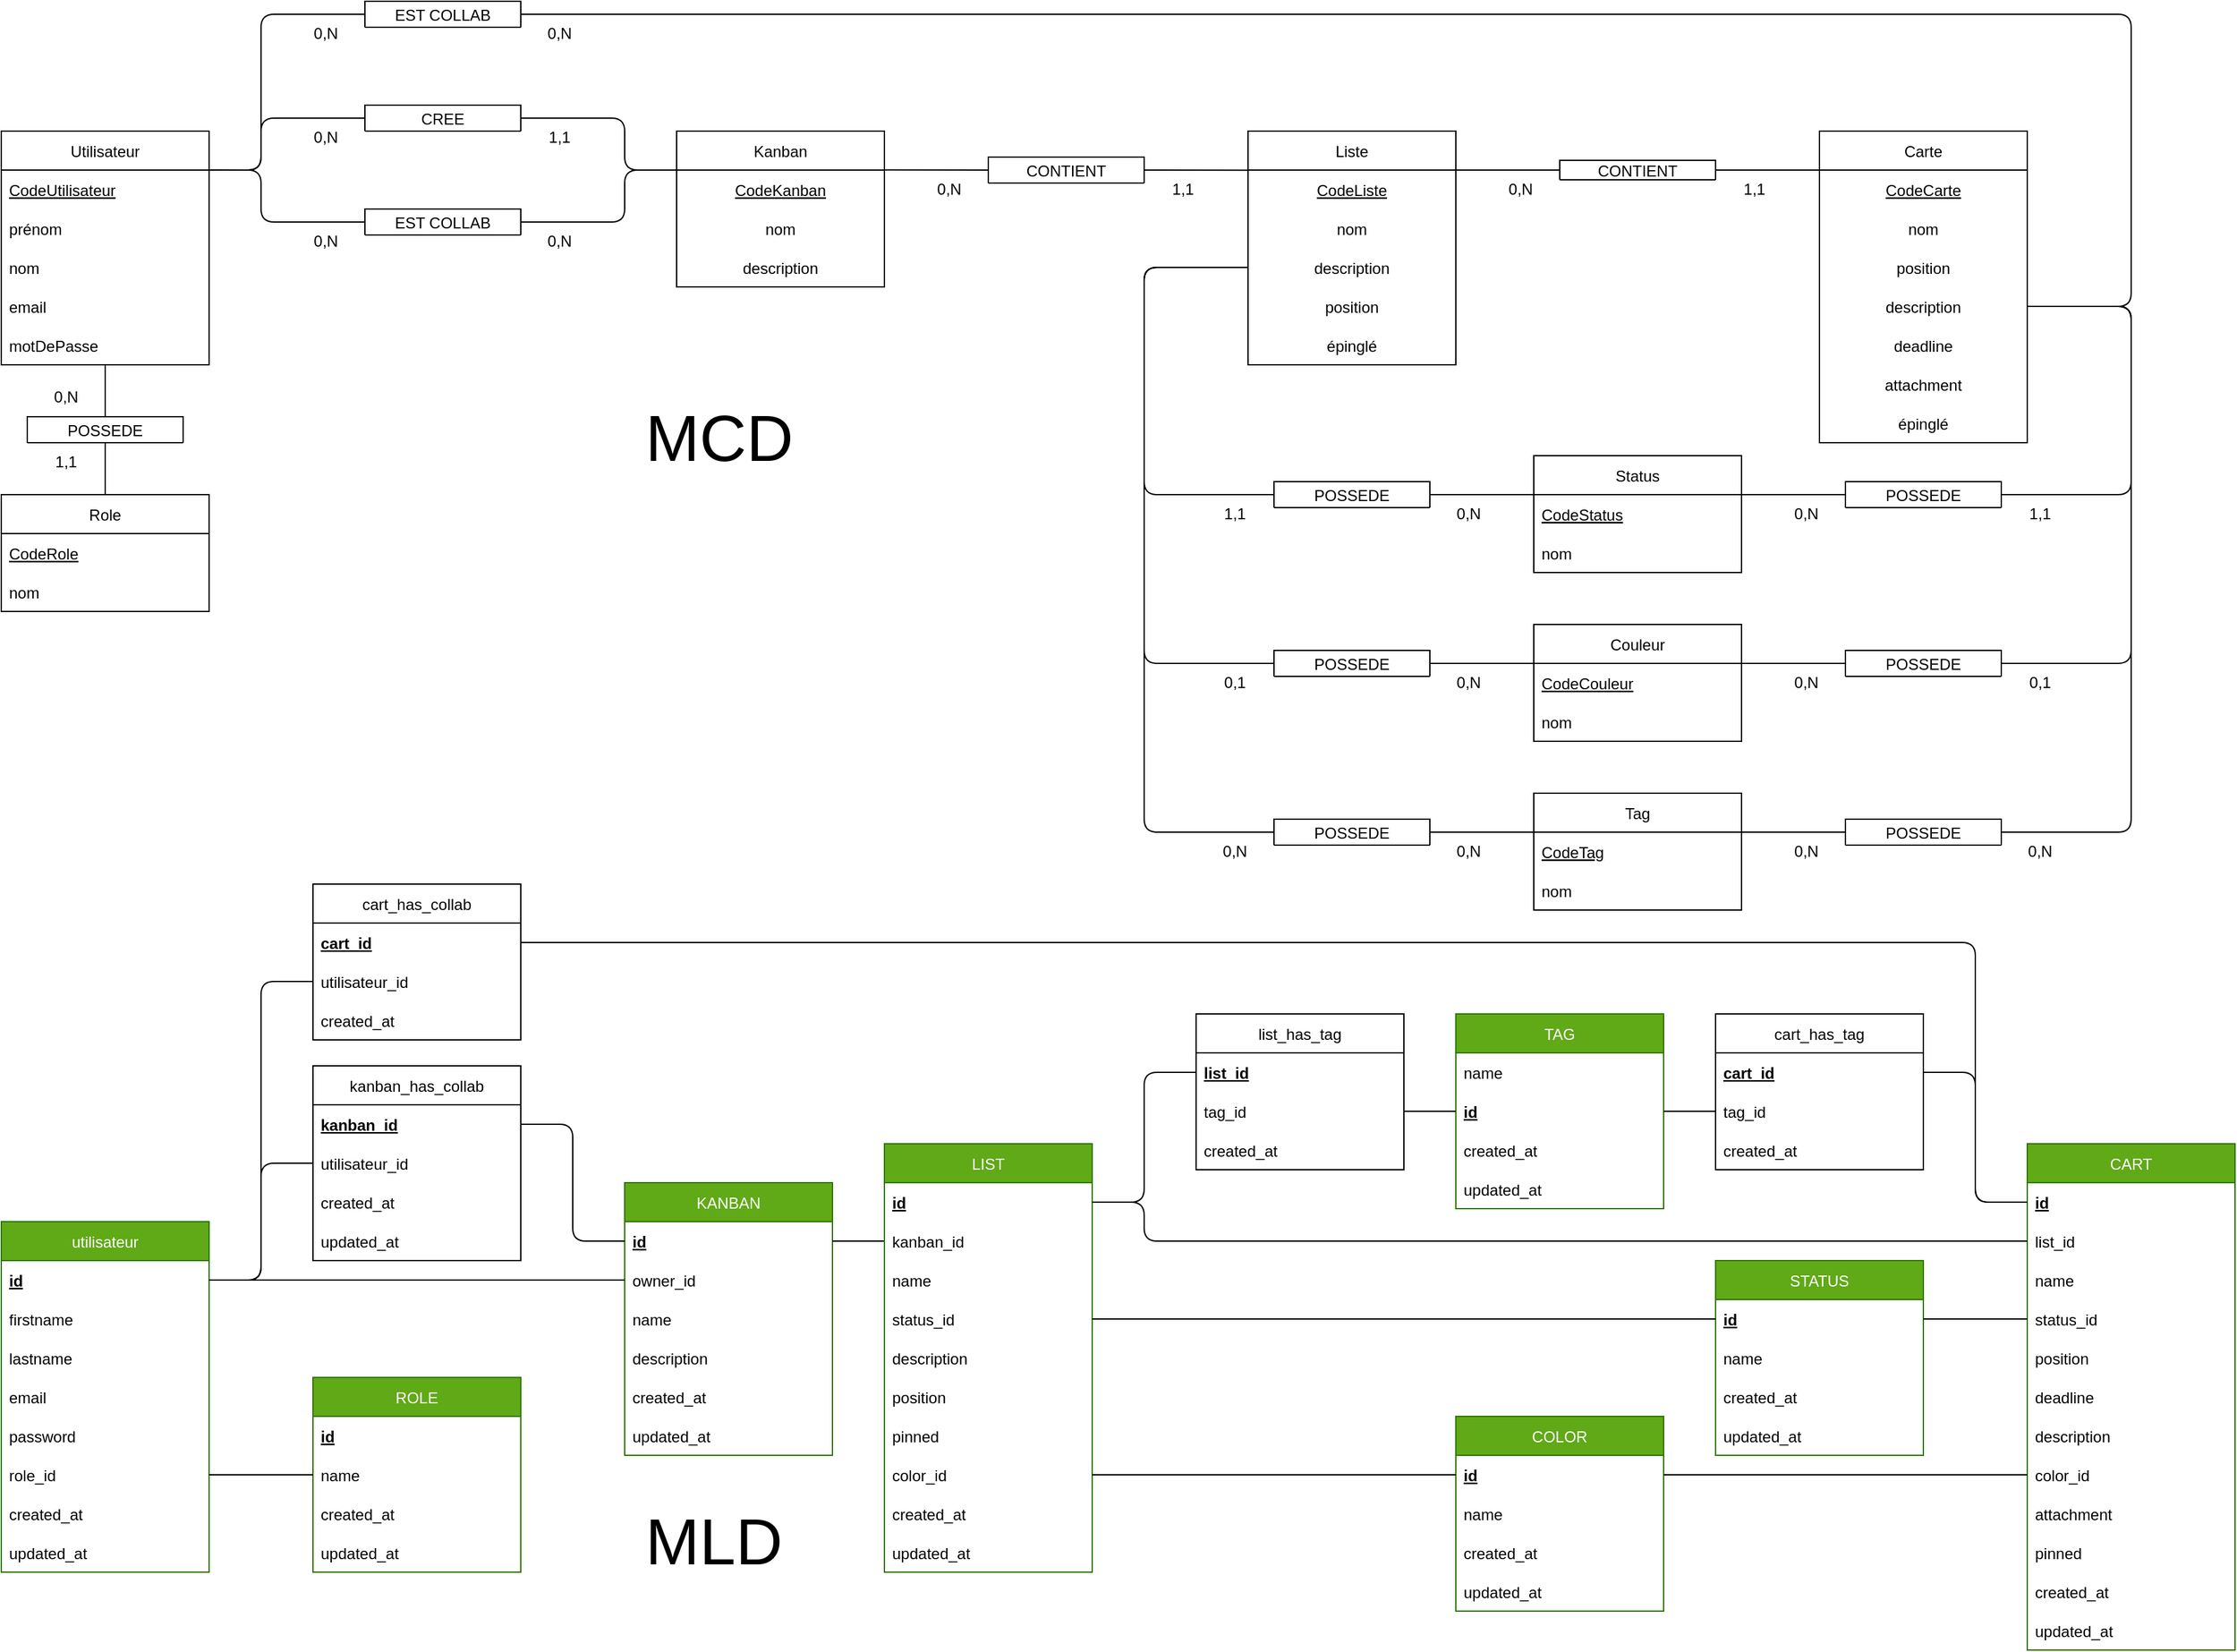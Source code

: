 <mxfile>
    <diagram id="Cw5iGUjNgf8QnOH01EfG" name="Page-1">
        <mxGraphModel dx="2283" dy="155" grid="1" gridSize="10" guides="1" tooltips="1" connect="1" arrows="1" fold="1" page="0" pageScale="1" pageWidth="1169" pageHeight="827" math="0" shadow="0">
            <root>
                <mxCell id="0"/>
                <mxCell id="1" parent="0"/>
                <mxCell id="72" value="CREE" style="swimlane;fontStyle=0;childLayout=stackLayout;horizontal=1;startSize=30;horizontalStack=0;resizeParent=1;resizeParentMax=0;resizeLast=0;collapsible=1;marginBottom=0;rounded=1;" parent="1" vertex="1">
                    <mxGeometry x="-720" y="990" width="120" height="20" as="geometry"/>
                </mxCell>
                <mxCell id="73" value="Utilisateur" style="swimlane;fontStyle=0;childLayout=stackLayout;horizontal=1;startSize=30;horizontalStack=0;resizeParent=1;resizeParentMax=0;resizeLast=0;collapsible=1;marginBottom=0;" parent="1" vertex="1">
                    <mxGeometry x="-1000" y="1010" width="160" height="180" as="geometry"/>
                </mxCell>
                <mxCell id="74" value="CodeUtilisateur" style="text;strokeColor=none;fillColor=none;align=left;verticalAlign=middle;spacingLeft=4;spacingRight=4;overflow=hidden;points=[[0,0.5],[1,0.5]];portConstraint=eastwest;rotatable=0;fontStyle=4" parent="73" vertex="1">
                    <mxGeometry y="30" width="160" height="30" as="geometry"/>
                </mxCell>
                <mxCell id="75" value="prénom" style="text;strokeColor=none;fillColor=none;align=left;verticalAlign=middle;spacingLeft=4;spacingRight=4;overflow=hidden;points=[[0,0.5],[1,0.5]];portConstraint=eastwest;rotatable=0;" parent="73" vertex="1">
                    <mxGeometry y="60" width="160" height="30" as="geometry"/>
                </mxCell>
                <mxCell id="76" value="nom" style="text;strokeColor=none;fillColor=none;align=left;verticalAlign=middle;spacingLeft=4;spacingRight=4;overflow=hidden;points=[[0,0.5],[1,0.5]];portConstraint=eastwest;rotatable=0;" parent="73" vertex="1">
                    <mxGeometry y="90" width="160" height="30" as="geometry"/>
                </mxCell>
                <mxCell id="77" value="email" style="text;strokeColor=none;fillColor=none;align=left;verticalAlign=middle;spacingLeft=4;spacingRight=4;overflow=hidden;points=[[0,0.5],[1,0.5]];portConstraint=eastwest;rotatable=0;" parent="73" vertex="1">
                    <mxGeometry y="120" width="160" height="30" as="geometry"/>
                </mxCell>
                <mxCell id="78" value="motDePasse" style="text;strokeColor=none;fillColor=none;align=left;verticalAlign=middle;spacingLeft=4;spacingRight=4;overflow=hidden;points=[[0,0.5],[1,0.5]];portConstraint=eastwest;rotatable=0;" parent="73" vertex="1">
                    <mxGeometry y="150" width="160" height="30" as="geometry"/>
                </mxCell>
                <mxCell id="80" value="Kanban" style="swimlane;fontStyle=0;childLayout=stackLayout;horizontal=1;startSize=30;horizontalStack=0;resizeParent=1;resizeParentMax=0;resizeLast=0;collapsible=1;marginBottom=0;" parent="1" vertex="1">
                    <mxGeometry x="-480" y="1010" width="160" height="120" as="geometry"/>
                </mxCell>
                <mxCell id="81" value="CodeKanban" style="text;strokeColor=none;fillColor=none;align=center;verticalAlign=middle;spacingLeft=4;spacingRight=4;overflow=hidden;points=[[0,0.5],[1,0.5]];portConstraint=eastwest;rotatable=0;fontStyle=4" parent="80" vertex="1">
                    <mxGeometry y="30" width="160" height="30" as="geometry"/>
                </mxCell>
                <mxCell id="83" value="nom" style="text;strokeColor=none;fillColor=none;align=center;verticalAlign=middle;spacingLeft=4;spacingRight=4;overflow=hidden;points=[[0,0.5],[1,0.5]];portConstraint=eastwest;rotatable=0;" parent="80" vertex="1">
                    <mxGeometry y="60" width="160" height="30" as="geometry"/>
                </mxCell>
                <mxCell id="84" value="description" style="text;strokeColor=none;fillColor=none;align=center;verticalAlign=middle;spacingLeft=4;spacingRight=4;overflow=hidden;points=[[0,0.5],[1,0.5]];portConstraint=eastwest;rotatable=0;" parent="80" vertex="1">
                    <mxGeometry y="90" width="160" height="30" as="geometry"/>
                </mxCell>
                <mxCell id="86" value="" style="endArrow=none;html=1;entryX=0;entryY=0.5;entryDx=0;entryDy=0;exitX=1.005;exitY=-0.004;exitDx=0;exitDy=0;exitPerimeter=0;" parent="1" source="74" target="72" edge="1">
                    <mxGeometry width="50" height="50" relative="1" as="geometry">
                        <mxPoint x="-760" y="1035" as="sourcePoint"/>
                        <mxPoint x="-330" y="940" as="targetPoint"/>
                        <Array as="points">
                            <mxPoint x="-800" y="1040"/>
                            <mxPoint x="-800" y="1000"/>
                        </Array>
                    </mxGeometry>
                </mxCell>
                <mxCell id="87" value="" style="endArrow=none;html=1;exitX=1;exitY=0.5;exitDx=0;exitDy=0;entryX=0;entryY=0.25;entryDx=0;entryDy=0;exitPerimeter=0;" parent="1" source="72" target="80" edge="1">
                    <mxGeometry width="50" height="50" relative="1" as="geometry">
                        <mxPoint x="-340" y="990" as="sourcePoint"/>
                        <mxPoint x="-520" y="1035" as="targetPoint"/>
                        <Array as="points">
                            <mxPoint x="-520" y="1000"/>
                            <mxPoint x="-520" y="1040"/>
                        </Array>
                    </mxGeometry>
                </mxCell>
                <mxCell id="88" value="0,N" style="text;html=1;strokeColor=none;fillColor=none;align=center;verticalAlign=middle;whiteSpace=wrap;rounded=0;" parent="1" vertex="1">
                    <mxGeometry x="-780" y="1000" width="60" height="30" as="geometry"/>
                </mxCell>
                <mxCell id="89" value="1,1" style="text;html=1;strokeColor=none;fillColor=none;align=center;verticalAlign=middle;whiteSpace=wrap;rounded=0;" parent="1" vertex="1">
                    <mxGeometry x="-600" y="1000" width="60" height="30" as="geometry"/>
                </mxCell>
                <mxCell id="91" value="CONTIENT" style="swimlane;fontStyle=0;childLayout=stackLayout;horizontal=1;startSize=30;horizontalStack=0;resizeParent=1;resizeParentMax=0;resizeLast=0;collapsible=1;marginBottom=0;rounded=1;" parent="1" vertex="1">
                    <mxGeometry x="200" y="1032.5" width="120" height="15" as="geometry">
                        <mxRectangle x="120" y="1245" width="70" height="30" as="alternateBounds"/>
                    </mxGeometry>
                </mxCell>
                <mxCell id="92" value="0,N" style="text;html=1;strokeColor=none;fillColor=none;align=center;verticalAlign=middle;whiteSpace=wrap;rounded=0;" parent="1" vertex="1">
                    <mxGeometry x="140" y="1040" width="60" height="30" as="geometry"/>
                </mxCell>
                <mxCell id="93" value="1,1" style="text;html=1;strokeColor=none;fillColor=none;align=center;verticalAlign=middle;whiteSpace=wrap;rounded=0;" parent="1" vertex="1">
                    <mxGeometry x="320" y="1040" width="60" height="30" as="geometry"/>
                </mxCell>
                <mxCell id="94" value="" style="endArrow=none;html=1;exitX=1;exitY=-0.001;exitDx=0;exitDy=0;entryX=0;entryY=0.5;entryDx=0;entryDy=0;exitPerimeter=0;" parent="1" source="142" target="91" edge="1">
                    <mxGeometry width="50" height="50" relative="1" as="geometry">
                        <mxPoint x="80" y="1005" as="sourcePoint"/>
                        <mxPoint x="130" y="940" as="targetPoint"/>
                    </mxGeometry>
                </mxCell>
                <mxCell id="95" value="Carte" style="swimlane;fontStyle=0;childLayout=stackLayout;horizontal=1;startSize=30;horizontalStack=0;resizeParent=1;resizeParentMax=0;resizeLast=0;collapsible=1;marginBottom=0;" parent="1" vertex="1">
                    <mxGeometry x="400" y="1010" width="160" height="240" as="geometry"/>
                </mxCell>
                <mxCell id="96" value="CodeCarte" style="text;strokeColor=none;fillColor=none;align=center;verticalAlign=middle;spacingLeft=4;spacingRight=4;overflow=hidden;points=[[0,0.5],[1,0.5]];portConstraint=eastwest;rotatable=0;fontStyle=4" parent="95" vertex="1">
                    <mxGeometry y="30" width="160" height="30" as="geometry"/>
                </mxCell>
                <mxCell id="97" value="nom" style="text;strokeColor=none;fillColor=none;align=center;verticalAlign=middle;spacingLeft=4;spacingRight=4;overflow=hidden;points=[[0,0.5],[1,0.5]];portConstraint=eastwest;rotatable=0;" parent="95" vertex="1">
                    <mxGeometry y="60" width="160" height="30" as="geometry"/>
                </mxCell>
                <mxCell id="99" value="position" style="text;strokeColor=none;fillColor=none;align=center;verticalAlign=middle;spacingLeft=4;spacingRight=4;overflow=hidden;points=[[0,0.5],[1,0.5]];portConstraint=eastwest;rotatable=0;" parent="95" vertex="1">
                    <mxGeometry y="90" width="160" height="30" as="geometry"/>
                </mxCell>
                <mxCell id="102" value="description" style="text;strokeColor=none;fillColor=none;align=center;verticalAlign=middle;spacingLeft=4;spacingRight=4;overflow=hidden;points=[[0,0.5],[1,0.5]];portConstraint=eastwest;rotatable=0;" parent="95" vertex="1">
                    <mxGeometry y="120" width="160" height="30" as="geometry"/>
                </mxCell>
                <mxCell id="100" value="deadline" style="text;strokeColor=none;fillColor=none;align=center;verticalAlign=middle;spacingLeft=4;spacingRight=4;overflow=hidden;points=[[0,0.5],[1,0.5]];portConstraint=eastwest;rotatable=0;" parent="95" vertex="1">
                    <mxGeometry y="150" width="160" height="30" as="geometry"/>
                </mxCell>
                <mxCell id="103" value="attachment" style="text;strokeColor=none;fillColor=none;align=center;verticalAlign=middle;spacingLeft=4;spacingRight=4;overflow=hidden;points=[[0,0.5],[1,0.5]];portConstraint=eastwest;rotatable=0;" parent="95" vertex="1">
                    <mxGeometry y="180" width="160" height="30" as="geometry"/>
                </mxCell>
                <mxCell id="105" value="épinglé" style="text;strokeColor=none;fillColor=none;align=center;verticalAlign=middle;spacingLeft=4;spacingRight=4;overflow=hidden;points=[[0,0.5],[1,0.5]];portConstraint=eastwest;rotatable=0;" parent="95" vertex="1">
                    <mxGeometry y="210" width="160" height="30" as="geometry"/>
                </mxCell>
                <mxCell id="107" value="" style="endArrow=none;html=1;exitX=1;exitY=0.5;exitDx=0;exitDy=0;exitPerimeter=0;entryX=0.001;entryY=-0.001;entryDx=0;entryDy=0;entryPerimeter=0;" parent="1" source="91" target="96" edge="1">
                    <mxGeometry width="50" height="50" relative="1" as="geometry">
                        <mxPoint x="90" y="985" as="sourcePoint"/>
                        <mxPoint x="390" y="1040" as="targetPoint"/>
                    </mxGeometry>
                </mxCell>
                <mxCell id="108" value="EST COLLAB" style="swimlane;fontStyle=0;childLayout=stackLayout;horizontal=1;startSize=30;horizontalStack=0;resizeParent=1;resizeParentMax=0;resizeLast=0;collapsible=1;marginBottom=0;rounded=1;arcSize=57;" parent="1" vertex="1">
                    <mxGeometry x="-720" y="1070" width="120" height="20" as="geometry"/>
                </mxCell>
                <mxCell id="109" value="" style="endArrow=none;html=1;entryX=0;entryY=0.5;entryDx=0;entryDy=0;" parent="1" target="108" edge="1">
                    <mxGeometry width="50" height="50" relative="1" as="geometry">
                        <mxPoint x="-840" y="1040" as="sourcePoint"/>
                        <mxPoint x="-330" y="1030" as="targetPoint"/>
                        <Array as="points">
                            <mxPoint x="-800" y="1040"/>
                            <mxPoint x="-800" y="1080"/>
                        </Array>
                    </mxGeometry>
                </mxCell>
                <mxCell id="110" value="" style="endArrow=none;html=1;exitX=1;exitY=0.5;exitDx=0;exitDy=0;entryX=0;entryY=0.25;entryDx=0;entryDy=0;" parent="1" source="108" target="80" edge="1">
                    <mxGeometry width="50" height="50" relative="1" as="geometry">
                        <mxPoint x="-340" y="1080" as="sourcePoint"/>
                        <mxPoint x="-520" y="1035" as="targetPoint"/>
                        <Array as="points">
                            <mxPoint x="-520" y="1080"/>
                            <mxPoint x="-520" y="1040"/>
                        </Array>
                    </mxGeometry>
                </mxCell>
                <mxCell id="111" value="0,N" style="text;html=1;strokeColor=none;fillColor=none;align=center;verticalAlign=middle;whiteSpace=wrap;rounded=0;" parent="1" vertex="1">
                    <mxGeometry x="-780" y="1080" width="60" height="30" as="geometry"/>
                </mxCell>
                <mxCell id="112" value="0,N" style="text;html=1;strokeColor=none;fillColor=none;align=center;verticalAlign=middle;whiteSpace=wrap;rounded=0;" parent="1" vertex="1">
                    <mxGeometry x="-600" y="1080" width="60" height="30" as="geometry"/>
                </mxCell>
                <mxCell id="113" value="Role" style="swimlane;fontStyle=0;childLayout=stackLayout;horizontal=1;startSize=30;horizontalStack=0;resizeParent=1;resizeParentMax=0;resizeLast=0;collapsible=1;marginBottom=0;" parent="1" vertex="1">
                    <mxGeometry x="-1000" y="1290" width="160" height="90" as="geometry"/>
                </mxCell>
                <mxCell id="114" value="CodeRole" style="text;strokeColor=none;fillColor=none;align=left;verticalAlign=middle;spacingLeft=4;spacingRight=4;overflow=hidden;points=[[0,0.5],[1,0.5]];portConstraint=eastwest;rotatable=0;fontStyle=4" parent="113" vertex="1">
                    <mxGeometry y="30" width="160" height="30" as="geometry"/>
                </mxCell>
                <mxCell id="115" value="nom" style="text;strokeColor=none;fillColor=none;align=left;verticalAlign=middle;spacingLeft=4;spacingRight=4;overflow=hidden;points=[[0,0.5],[1,0.5]];portConstraint=eastwest;rotatable=0;" parent="113" vertex="1">
                    <mxGeometry y="60" width="160" height="30" as="geometry"/>
                </mxCell>
                <mxCell id="117" value="Couleur" style="swimlane;fontStyle=0;childLayout=stackLayout;horizontal=1;startSize=30;horizontalStack=0;resizeParent=1;resizeParentMax=0;resizeLast=0;collapsible=1;marginBottom=0;" parent="1" vertex="1">
                    <mxGeometry x="180" y="1390" width="160" height="90" as="geometry"/>
                </mxCell>
                <mxCell id="118" value="CodeCouleur" style="text;strokeColor=none;fillColor=none;align=left;verticalAlign=middle;spacingLeft=4;spacingRight=4;overflow=hidden;points=[[0,0.5],[1,0.5]];portConstraint=eastwest;rotatable=0;fontStyle=4" parent="117" vertex="1">
                    <mxGeometry y="30" width="160" height="30" as="geometry"/>
                </mxCell>
                <mxCell id="119" value="nom" style="text;strokeColor=none;fillColor=none;align=left;verticalAlign=middle;spacingLeft=4;spacingRight=4;overflow=hidden;points=[[0,0.5],[1,0.5]];portConstraint=eastwest;rotatable=0;" parent="117" vertex="1">
                    <mxGeometry y="60" width="160" height="30" as="geometry"/>
                </mxCell>
                <mxCell id="121" value="POSSEDE" style="swimlane;fontStyle=0;childLayout=stackLayout;horizontal=1;startSize=30;horizontalStack=0;resizeParent=1;resizeParentMax=0;resizeLast=0;collapsible=1;marginBottom=0;rounded=1;" parent="1" vertex="1">
                    <mxGeometry x="420" y="1410" width="120" height="20" as="geometry"/>
                </mxCell>
                <mxCell id="126" value="Status" style="swimlane;fontStyle=0;childLayout=stackLayout;horizontal=1;startSize=30;horizontalStack=0;resizeParent=1;resizeParentMax=0;resizeLast=0;collapsible=1;marginBottom=0;" parent="1" vertex="1">
                    <mxGeometry x="180" y="1260" width="160" height="90" as="geometry"/>
                </mxCell>
                <mxCell id="127" value="CodeStatus" style="text;strokeColor=none;fillColor=none;align=left;verticalAlign=middle;spacingLeft=4;spacingRight=4;overflow=hidden;points=[[0,0.5],[1,0.5]];portConstraint=eastwest;rotatable=0;fontStyle=4" parent="126" vertex="1">
                    <mxGeometry y="30" width="160" height="30" as="geometry"/>
                </mxCell>
                <mxCell id="128" value="nom" style="text;strokeColor=none;fillColor=none;align=left;verticalAlign=middle;spacingLeft=4;spacingRight=4;overflow=hidden;points=[[0,0.5],[1,0.5]];portConstraint=eastwest;rotatable=0;" parent="126" vertex="1">
                    <mxGeometry y="60" width="160" height="30" as="geometry"/>
                </mxCell>
                <mxCell id="130" value="POSSEDE" style="swimlane;fontStyle=0;childLayout=stackLayout;horizontal=1;startSize=30;horizontalStack=0;resizeParent=1;resizeParentMax=0;resizeLast=0;collapsible=1;marginBottom=0;rounded=1;" parent="1" vertex="1">
                    <mxGeometry x="420" y="1280" width="120" height="20" as="geometry"/>
                </mxCell>
                <mxCell id="131" value="0,N" style="text;html=1;strokeColor=none;fillColor=none;align=center;verticalAlign=middle;whiteSpace=wrap;rounded=0;" parent="1" vertex="1">
                    <mxGeometry x="360" y="1290" width="60" height="30" as="geometry"/>
                </mxCell>
                <mxCell id="132" value="1,1" style="text;html=1;strokeColor=none;fillColor=none;align=center;verticalAlign=middle;whiteSpace=wrap;rounded=0;" parent="1" vertex="1">
                    <mxGeometry x="540" y="1290" width="60" height="30" as="geometry"/>
                </mxCell>
                <mxCell id="134" value="" style="endArrow=none;html=1;exitX=0;exitY=0.5;exitDx=0;exitDy=0;entryX=0.997;entryY=0.002;entryDx=0;entryDy=0;entryPerimeter=0;" parent="1" source="130" target="127" edge="1">
                    <mxGeometry width="50" height="50" relative="1" as="geometry">
                        <mxPoint x="340" y="1425" as="sourcePoint"/>
                        <mxPoint x="360" y="1090" as="targetPoint"/>
                        <Array as="points"/>
                    </mxGeometry>
                </mxCell>
                <mxCell id="135" value="CONTIENT" style="swimlane;fontStyle=0;childLayout=stackLayout;horizontal=1;startSize=30;horizontalStack=0;resizeParent=1;resizeParentMax=0;resizeLast=0;collapsible=1;marginBottom=0;rounded=1;" parent="1" vertex="1">
                    <mxGeometry x="-240" y="1030" width="120" height="20" as="geometry"/>
                </mxCell>
                <mxCell id="136" value="0,N" style="text;html=1;strokeColor=none;fillColor=none;align=center;verticalAlign=middle;whiteSpace=wrap;rounded=0;" parent="1" vertex="1">
                    <mxGeometry x="-300" y="1040" width="60" height="30" as="geometry"/>
                </mxCell>
                <mxCell id="137" value="1,1" style="text;html=1;strokeColor=none;fillColor=none;align=center;verticalAlign=middle;whiteSpace=wrap;rounded=0;" parent="1" vertex="1">
                    <mxGeometry x="-120" y="1040" width="60" height="30" as="geometry"/>
                </mxCell>
                <mxCell id="138" value="" style="endArrow=none;html=1;entryX=0;entryY=0.5;entryDx=0;entryDy=0;exitX=1;exitY=-0.005;exitDx=0;exitDy=0;exitPerimeter=0;" parent="1" source="81" target="135" edge="1">
                    <mxGeometry width="50" height="50" relative="1" as="geometry">
                        <mxPoint x="-300" y="1055" as="sourcePoint"/>
                        <mxPoint x="-430" y="1200" as="targetPoint"/>
                        <Array as="points"/>
                    </mxGeometry>
                </mxCell>
                <mxCell id="139" value="" style="endArrow=none;html=1;exitX=1;exitY=0.5;exitDx=0;exitDy=0;entryX=0.004;entryY=0.004;entryDx=0;entryDy=0;entryPerimeter=0;" parent="1" source="135" target="142" edge="1">
                    <mxGeometry width="50" height="50" relative="1" as="geometry">
                        <mxPoint x="-280" y="1340" as="sourcePoint"/>
                        <mxPoint x="-80" y="1005" as="targetPoint"/>
                        <Array as="points"/>
                    </mxGeometry>
                </mxCell>
                <mxCell id="140" value="Liste" style="swimlane;fontStyle=0;childLayout=stackLayout;horizontal=1;startSize=30;horizontalStack=0;resizeParent=1;resizeParentMax=0;resizeLast=0;collapsible=1;marginBottom=0;" parent="1" vertex="1">
                    <mxGeometry x="-40" y="1010" width="160" height="180" as="geometry"/>
                </mxCell>
                <mxCell id="142" value="CodeListe" style="text;strokeColor=none;fillColor=none;align=center;verticalAlign=middle;spacingLeft=4;spacingRight=4;overflow=hidden;points=[[0,0.5],[1,0.5]];portConstraint=eastwest;rotatable=0;fontStyle=4" parent="140" vertex="1">
                    <mxGeometry y="30" width="160" height="30" as="geometry"/>
                </mxCell>
                <mxCell id="143" value="nom" style="text;strokeColor=none;fillColor=none;align=center;verticalAlign=middle;spacingLeft=4;spacingRight=4;overflow=hidden;points=[[0,0.5],[1,0.5]];portConstraint=eastwest;rotatable=0;" parent="140" vertex="1">
                    <mxGeometry y="60" width="160" height="30" as="geometry"/>
                </mxCell>
                <mxCell id="144" value="description" style="text;strokeColor=none;fillColor=none;align=center;verticalAlign=middle;spacingLeft=4;spacingRight=4;overflow=hidden;points=[[0,0.5],[1,0.5]];portConstraint=eastwest;rotatable=0;" parent="140" vertex="1">
                    <mxGeometry y="90" width="160" height="30" as="geometry"/>
                </mxCell>
                <mxCell id="145" value="position" style="text;strokeColor=none;fillColor=none;align=center;verticalAlign=middle;spacingLeft=4;spacingRight=4;overflow=hidden;points=[[0,0.5],[1,0.5]];portConstraint=eastwest;rotatable=0;" parent="140" vertex="1">
                    <mxGeometry y="120" width="160" height="30" as="geometry"/>
                </mxCell>
                <mxCell id="146" value="épinglé" style="text;strokeColor=none;fillColor=none;align=center;verticalAlign=middle;spacingLeft=4;spacingRight=4;overflow=hidden;points=[[0,0.5],[1,0.5]];portConstraint=eastwest;rotatable=0;" parent="140" vertex="1">
                    <mxGeometry y="150" width="160" height="30" as="geometry"/>
                </mxCell>
                <mxCell id="148" value="POSSEDE" style="swimlane;fontStyle=0;childLayout=stackLayout;horizontal=1;startSize=30;horizontalStack=0;resizeParent=1;resizeParentMax=0;resizeLast=0;collapsible=1;marginBottom=0;rounded=1;" parent="1" vertex="1">
                    <mxGeometry x="-980" y="1230" width="120" height="20" as="geometry"/>
                </mxCell>
                <mxCell id="149" value="0,N" style="text;html=1;strokeColor=none;fillColor=none;align=center;verticalAlign=middle;whiteSpace=wrap;rounded=0;" parent="1" vertex="1">
                    <mxGeometry x="-980" y="1200" width="60" height="30" as="geometry"/>
                </mxCell>
                <mxCell id="150" value="1,1" style="text;html=1;strokeColor=none;fillColor=none;align=center;verticalAlign=middle;whiteSpace=wrap;rounded=0;" parent="1" vertex="1">
                    <mxGeometry x="-980" y="1250" width="60" height="30" as="geometry"/>
                </mxCell>
                <mxCell id="151" value="" style="endArrow=none;html=1;entryX=0.5;entryY=0;entryDx=0;entryDy=0;" parent="1" target="148" edge="1">
                    <mxGeometry width="50" height="50" relative="1" as="geometry">
                        <mxPoint x="-920" y="1190" as="sourcePoint"/>
                        <mxPoint x="-920.5" y="1255" as="targetPoint"/>
                    </mxGeometry>
                </mxCell>
                <mxCell id="152" value="" style="endArrow=none;html=1;exitX=1;exitY=0;exitDx=0;exitDy=0;entryX=0.5;entryY=0;entryDx=0;entryDy=0;" parent="1" source="150" target="113" edge="1">
                    <mxGeometry width="50" height="50" relative="1" as="geometry">
                        <mxPoint x="-920" y="1300" as="sourcePoint"/>
                        <mxPoint x="-920" y="1385" as="targetPoint"/>
                    </mxGeometry>
                </mxCell>
                <mxCell id="154" value="EST COLLAB" style="swimlane;fontStyle=0;childLayout=stackLayout;horizontal=1;startSize=30;horizontalStack=0;resizeParent=1;resizeParentMax=0;resizeLast=0;collapsible=1;marginBottom=0;rounded=1;" parent="1" vertex="1">
                    <mxGeometry x="-720" y="910" width="120" height="20" as="geometry"/>
                </mxCell>
                <mxCell id="156" value="0,N" style="text;html=1;strokeColor=none;fillColor=none;align=center;verticalAlign=middle;whiteSpace=wrap;rounded=0;" parent="1" vertex="1">
                    <mxGeometry x="-780" y="920" width="60" height="30" as="geometry"/>
                </mxCell>
                <mxCell id="157" value="0,N" style="text;html=1;strokeColor=none;fillColor=none;align=center;verticalAlign=middle;whiteSpace=wrap;rounded=0;" parent="1" vertex="1">
                    <mxGeometry x="-600" y="920" width="60" height="30" as="geometry"/>
                </mxCell>
                <mxCell id="158" value="" style="endArrow=none;html=1;entryX=0;entryY=0.5;entryDx=0;entryDy=0;" parent="1" target="154" edge="1">
                    <mxGeometry width="50" height="50" relative="1" as="geometry">
                        <mxPoint x="-840" y="1040" as="sourcePoint"/>
                        <mxPoint x="-770" y="1915" as="targetPoint"/>
                        <Array as="points">
                            <mxPoint x="-800" y="1040"/>
                            <mxPoint x="-800" y="920"/>
                        </Array>
                    </mxGeometry>
                </mxCell>
                <mxCell id="162" value="POSSEDE" style="swimlane;fontStyle=0;childLayout=stackLayout;horizontal=1;startSize=30;horizontalStack=0;resizeParent=1;resizeParentMax=0;resizeLast=0;collapsible=1;marginBottom=0;rounded=1;" parent="1" vertex="1">
                    <mxGeometry x="-20" y="1410" width="120" height="20" as="geometry"/>
                </mxCell>
                <mxCell id="163" value="" style="endArrow=none;html=1;exitX=1;exitY=0.5;exitDx=0;exitDy=0;entryX=-0.003;entryY=0.002;entryDx=0;entryDy=0;entryPerimeter=0;" parent="1" source="162" target="118" edge="1">
                    <mxGeometry width="50" height="50" relative="1" as="geometry">
                        <mxPoint x="-470" y="1445" as="sourcePoint"/>
                        <mxPoint x="-550" y="1550" as="targetPoint"/>
                        <Array as="points"/>
                    </mxGeometry>
                </mxCell>
                <mxCell id="165" value="0,1" style="text;html=1;strokeColor=none;fillColor=none;align=center;verticalAlign=middle;whiteSpace=wrap;rounded=0;" parent="1" vertex="1">
                    <mxGeometry x="-80" y="1420" width="60" height="30" as="geometry"/>
                </mxCell>
                <mxCell id="166" value="0,N" style="text;html=1;strokeColor=none;fillColor=none;align=center;verticalAlign=middle;whiteSpace=wrap;rounded=0;" parent="1" vertex="1">
                    <mxGeometry x="100" y="1420" width="60" height="30" as="geometry"/>
                </mxCell>
                <mxCell id="167" value="0,1" style="text;html=1;strokeColor=none;fillColor=none;align=center;verticalAlign=middle;whiteSpace=wrap;rounded=0;" parent="1" vertex="1">
                    <mxGeometry x="540" y="1420" width="60" height="30" as="geometry"/>
                </mxCell>
                <mxCell id="168" value="0,N" style="text;html=1;strokeColor=none;fillColor=none;align=center;verticalAlign=middle;whiteSpace=wrap;rounded=0;" parent="1" vertex="1">
                    <mxGeometry x="360" y="1420" width="60" height="30" as="geometry"/>
                </mxCell>
                <mxCell id="169" value="POSSEDE" style="swimlane;fontStyle=0;childLayout=stackLayout;horizontal=1;startSize=30;horizontalStack=0;resizeParent=1;resizeParentMax=0;resizeLast=0;collapsible=1;marginBottom=0;rounded=1;" parent="1" vertex="1">
                    <mxGeometry x="-20" y="1280" width="120" height="20" as="geometry"/>
                </mxCell>
                <mxCell id="170" value="0,N" style="text;html=1;strokeColor=none;fillColor=none;align=center;verticalAlign=middle;whiteSpace=wrap;rounded=0;" parent="1" vertex="1">
                    <mxGeometry x="100" y="1290" width="60" height="30" as="geometry"/>
                </mxCell>
                <mxCell id="171" value="" style="endArrow=none;html=1;exitX=0;exitY=0.002;exitDx=0;exitDy=0;entryX=1;entryY=0.5;entryDx=0;entryDy=0;exitPerimeter=0;" parent="1" source="127" target="169" edge="1">
                    <mxGeometry width="50" height="50" relative="1" as="geometry">
                        <mxPoint x="170" y="1245" as="sourcePoint"/>
                        <mxPoint x="90" y="1245" as="targetPoint"/>
                    </mxGeometry>
                </mxCell>
                <mxCell id="176" value="" style="endArrow=none;html=1;exitX=1;exitY=0.5;exitDx=0;exitDy=0;entryX=1;entryY=0.5;entryDx=0;entryDy=0;" parent="1" source="154" target="102" edge="1">
                    <mxGeometry width="50" height="50" relative="1" as="geometry">
                        <mxPoint x="440" y="1410" as="sourcePoint"/>
                        <mxPoint x="800" y="1070" as="targetPoint"/>
                        <Array as="points">
                            <mxPoint x="640" y="920"/>
                            <mxPoint x="640" y="1145"/>
                        </Array>
                    </mxGeometry>
                </mxCell>
                <mxCell id="177" value="" style="endArrow=none;html=1;entryX=0;entryY=0.5;entryDx=0;entryDy=0;exitX=1;exitY=0.002;exitDx=0;exitDy=0;exitPerimeter=0;" parent="1" source="118" target="121" edge="1">
                    <mxGeometry width="50" height="50" relative="1" as="geometry">
                        <mxPoint x="-50" y="1670" as="sourcePoint"/>
                        <mxPoint y="1620" as="targetPoint"/>
                    </mxGeometry>
                </mxCell>
                <mxCell id="178" value="1,1" style="text;html=1;strokeColor=none;fillColor=none;align=center;verticalAlign=middle;whiteSpace=wrap;rounded=0;" parent="1" vertex="1">
                    <mxGeometry x="-80" y="1290" width="60" height="30" as="geometry"/>
                </mxCell>
                <mxCell id="181" value="Tag" style="swimlane;fontStyle=0;childLayout=stackLayout;horizontal=1;startSize=30;horizontalStack=0;resizeParent=1;resizeParentMax=0;resizeLast=0;collapsible=1;marginBottom=0;" parent="1" vertex="1">
                    <mxGeometry x="180" y="1520" width="160" height="90" as="geometry"/>
                </mxCell>
                <mxCell id="182" value="CodeTag" style="text;strokeColor=none;fillColor=none;align=left;verticalAlign=middle;spacingLeft=4;spacingRight=4;overflow=hidden;points=[[0,0.5],[1,0.5]];portConstraint=eastwest;rotatable=0;fontStyle=4" parent="181" vertex="1">
                    <mxGeometry y="30" width="160" height="30" as="geometry"/>
                </mxCell>
                <mxCell id="183" value="nom" style="text;strokeColor=none;fillColor=none;align=left;verticalAlign=middle;spacingLeft=4;spacingRight=4;overflow=hidden;points=[[0,0.5],[1,0.5]];portConstraint=eastwest;rotatable=0;" parent="181" vertex="1">
                    <mxGeometry y="60" width="160" height="30" as="geometry"/>
                </mxCell>
                <mxCell id="184" value="POSSEDE" style="swimlane;fontStyle=0;childLayout=stackLayout;horizontal=1;startSize=30;horizontalStack=0;resizeParent=1;resizeParentMax=0;resizeLast=0;collapsible=1;marginBottom=0;rounded=1;" parent="1" vertex="1">
                    <mxGeometry x="420" y="1540" width="120" height="20" as="geometry"/>
                </mxCell>
                <mxCell id="185" value="POSSEDE" style="swimlane;fontStyle=0;childLayout=stackLayout;horizontal=1;startSize=30;horizontalStack=0;resizeParent=1;resizeParentMax=0;resizeLast=0;collapsible=1;marginBottom=0;rounded=1;" parent="1" vertex="1">
                    <mxGeometry x="-20" y="1540" width="120" height="20" as="geometry"/>
                </mxCell>
                <mxCell id="186" value="" style="endArrow=none;html=1;exitX=1;exitY=0.5;exitDx=0;exitDy=0;entryX=0;entryY=0.002;entryDx=0;entryDy=0;entryPerimeter=0;" parent="1" source="185" target="182" edge="1">
                    <mxGeometry width="50" height="50" relative="1" as="geometry">
                        <mxPoint x="-470" y="1575" as="sourcePoint"/>
                        <mxPoint x="-550" y="1680" as="targetPoint"/>
                        <Array as="points"/>
                    </mxGeometry>
                </mxCell>
                <mxCell id="187" value="0,N" style="text;html=1;strokeColor=none;fillColor=none;align=center;verticalAlign=middle;whiteSpace=wrap;rounded=0;" parent="1" vertex="1">
                    <mxGeometry x="-80" y="1550" width="60" height="30" as="geometry"/>
                </mxCell>
                <mxCell id="188" value="0,N" style="text;html=1;strokeColor=none;fillColor=none;align=center;verticalAlign=middle;whiteSpace=wrap;rounded=0;" parent="1" vertex="1">
                    <mxGeometry x="100" y="1550" width="60" height="30" as="geometry"/>
                </mxCell>
                <mxCell id="189" value="0,N" style="text;html=1;strokeColor=none;fillColor=none;align=center;verticalAlign=middle;whiteSpace=wrap;rounded=0;" parent="1" vertex="1">
                    <mxGeometry x="540" y="1550" width="60" height="30" as="geometry"/>
                </mxCell>
                <mxCell id="190" value="0,N" style="text;html=1;strokeColor=none;fillColor=none;align=center;verticalAlign=middle;whiteSpace=wrap;rounded=0;" parent="1" vertex="1">
                    <mxGeometry x="360" y="1550" width="60" height="30" as="geometry"/>
                </mxCell>
                <mxCell id="191" value="" style="endArrow=none;html=1;entryX=0;entryY=0.5;entryDx=0;entryDy=0;exitX=1.003;exitY=0.002;exitDx=0;exitDy=0;exitPerimeter=0;" parent="1" source="182" target="184" edge="1">
                    <mxGeometry width="50" height="50" relative="1" as="geometry">
                        <mxPoint x="-50" y="1800" as="sourcePoint"/>
                        <mxPoint y="1750" as="targetPoint"/>
                    </mxGeometry>
                </mxCell>
                <mxCell id="197" value="utilisateur" style="swimlane;fontStyle=0;childLayout=stackLayout;horizontal=1;startSize=30;horizontalStack=0;resizeParent=1;resizeParentMax=0;resizeLast=0;collapsible=1;marginBottom=0;fillColor=#60a917;fontColor=#ffffff;strokeColor=#2D7600;" parent="1" vertex="1">
                    <mxGeometry x="-1000" y="1850" width="160" height="270" as="geometry"/>
                </mxCell>
                <mxCell id="198" value="id" style="text;strokeColor=none;fillColor=none;align=left;verticalAlign=middle;spacingLeft=4;spacingRight=4;overflow=hidden;points=[[0,0.5],[1,0.5]];portConstraint=eastwest;rotatable=0;fontStyle=5" parent="197" vertex="1">
                    <mxGeometry y="30" width="160" height="30" as="geometry"/>
                </mxCell>
                <mxCell id="199" value="firstname" style="text;strokeColor=none;fillColor=none;align=left;verticalAlign=middle;spacingLeft=4;spacingRight=4;overflow=hidden;points=[[0,0.5],[1,0.5]];portConstraint=eastwest;rotatable=0;" parent="197" vertex="1">
                    <mxGeometry y="60" width="160" height="30" as="geometry"/>
                </mxCell>
                <mxCell id="200" value="lastname" style="text;strokeColor=none;fillColor=none;align=left;verticalAlign=middle;spacingLeft=4;spacingRight=4;overflow=hidden;points=[[0,0.5],[1,0.5]];portConstraint=eastwest;rotatable=0;" parent="197" vertex="1">
                    <mxGeometry y="90" width="160" height="30" as="geometry"/>
                </mxCell>
                <mxCell id="201" value="email" style="text;strokeColor=none;fillColor=none;align=left;verticalAlign=middle;spacingLeft=4;spacingRight=4;overflow=hidden;points=[[0,0.5],[1,0.5]];portConstraint=eastwest;rotatable=0;" parent="197" vertex="1">
                    <mxGeometry y="120" width="160" height="30" as="geometry"/>
                </mxCell>
                <mxCell id="202" value="password" style="text;strokeColor=none;fillColor=none;align=left;verticalAlign=middle;spacingLeft=4;spacingRight=4;overflow=hidden;points=[[0,0.5],[1,0.5]];portConstraint=eastwest;rotatable=0;" parent="197" vertex="1">
                    <mxGeometry y="150" width="160" height="30" as="geometry"/>
                </mxCell>
                <mxCell id="203" value="role_id" style="text;strokeColor=none;fillColor=none;align=left;verticalAlign=middle;spacingLeft=4;spacingRight=4;overflow=hidden;points=[[0,0.5],[1,0.5]];portConstraint=eastwest;rotatable=0;" parent="197" vertex="1">
                    <mxGeometry y="180" width="160" height="30" as="geometry"/>
                </mxCell>
                <mxCell id="337" value="created_at" style="text;strokeColor=none;fillColor=none;align=left;verticalAlign=middle;spacingLeft=4;spacingRight=4;overflow=hidden;points=[[0,0.5],[1,0.5]];portConstraint=eastwest;rotatable=0;" parent="197" vertex="1">
                    <mxGeometry y="210" width="160" height="30" as="geometry"/>
                </mxCell>
                <mxCell id="336" value="updated_at" style="text;strokeColor=none;fillColor=none;align=left;verticalAlign=middle;spacingLeft=4;spacingRight=4;overflow=hidden;points=[[0,0.5],[1,0.5]];portConstraint=eastwest;rotatable=0;" parent="197" vertex="1">
                    <mxGeometry y="240" width="160" height="30" as="geometry"/>
                </mxCell>
                <mxCell id="204" value="KANBAN" style="swimlane;fontStyle=0;childLayout=stackLayout;horizontal=1;startSize=30;horizontalStack=0;resizeParent=1;resizeParentMax=0;resizeLast=0;collapsible=1;marginBottom=0;fillColor=#60a917;fontColor=#ffffff;strokeColor=#2D7600;" parent="1" vertex="1">
                    <mxGeometry x="-520" y="1820" width="160" height="210" as="geometry"/>
                </mxCell>
                <mxCell id="205" value="id" style="text;strokeColor=none;fillColor=none;align=left;verticalAlign=middle;spacingLeft=4;spacingRight=4;overflow=hidden;points=[[0,0.5],[1,0.5]];portConstraint=eastwest;rotatable=0;fontStyle=5" parent="204" vertex="1">
                    <mxGeometry y="30" width="160" height="30" as="geometry"/>
                </mxCell>
                <mxCell id="206" value="owner_id" style="text;strokeColor=none;fillColor=none;align=left;verticalAlign=middle;spacingLeft=4;spacingRight=4;overflow=hidden;points=[[0,0.5],[1,0.5]];portConstraint=eastwest;rotatable=0;" parent="204" vertex="1">
                    <mxGeometry y="60" width="160" height="30" as="geometry"/>
                </mxCell>
                <mxCell id="207" value="name" style="text;strokeColor=none;fillColor=none;align=left;verticalAlign=middle;spacingLeft=4;spacingRight=4;overflow=hidden;points=[[0,0.5],[1,0.5]];portConstraint=eastwest;rotatable=0;" parent="204" vertex="1">
                    <mxGeometry y="90" width="160" height="30" as="geometry"/>
                </mxCell>
                <mxCell id="208" value="description" style="text;strokeColor=none;fillColor=none;align=left;verticalAlign=middle;spacingLeft=4;spacingRight=4;overflow=hidden;points=[[0,0.5],[1,0.5]];portConstraint=eastwest;rotatable=0;" parent="204" vertex="1">
                    <mxGeometry y="120" width="160" height="30" as="geometry"/>
                </mxCell>
                <mxCell id="357" value="created_at" style="text;strokeColor=none;fillColor=none;align=left;verticalAlign=middle;spacingLeft=4;spacingRight=4;overflow=hidden;points=[[0,0.5],[1,0.5]];portConstraint=eastwest;rotatable=0;" parent="204" vertex="1">
                    <mxGeometry y="150" width="160" height="30" as="geometry"/>
                </mxCell>
                <mxCell id="358" value="updated_at" style="text;strokeColor=none;fillColor=none;align=left;verticalAlign=middle;spacingLeft=4;spacingRight=4;overflow=hidden;points=[[0,0.5],[1,0.5]];portConstraint=eastwest;rotatable=0;" parent="204" vertex="1">
                    <mxGeometry y="180" width="160" height="30" as="geometry"/>
                </mxCell>
                <mxCell id="210" value="" style="endArrow=none;html=1;entryX=0;entryY=0.5;entryDx=0;entryDy=0;exitX=1;exitY=0.5;exitDx=0;exitDy=0;" parent="1" source="198" target="206" edge="1">
                    <mxGeometry width="50" height="50" relative="1" as="geometry">
                        <mxPoint x="-760" y="1895" as="sourcePoint"/>
                        <mxPoint x="-720" y="1895" as="targetPoint"/>
                    </mxGeometry>
                </mxCell>
                <mxCell id="218" value="CART" style="swimlane;fontStyle=0;childLayout=stackLayout;horizontal=1;startSize=30;horizontalStack=0;resizeParent=1;resizeParentMax=0;resizeLast=0;collapsible=1;marginBottom=0;fillColor=#60a917;fontColor=#ffffff;strokeColor=#2D7600;" parent="1" vertex="1">
                    <mxGeometry x="560" y="1790" width="160" height="390" as="geometry"/>
                </mxCell>
                <mxCell id="220" value="id" style="text;strokeColor=none;fillColor=none;align=left;verticalAlign=middle;spacingLeft=4;spacingRight=4;overflow=hidden;points=[[0,0.5],[1,0.5]];portConstraint=eastwest;rotatable=0;fontStyle=5" parent="218" vertex="1">
                    <mxGeometry y="30" width="160" height="30" as="geometry"/>
                </mxCell>
                <mxCell id="219" value="list_id" style="text;strokeColor=none;fillColor=none;align=left;verticalAlign=middle;spacingLeft=4;spacingRight=4;overflow=hidden;points=[[0,0.5],[1,0.5]];portConstraint=eastwest;rotatable=0;fontStyle=0" parent="218" vertex="1">
                    <mxGeometry y="60" width="160" height="30" as="geometry"/>
                </mxCell>
                <mxCell id="221" value="name" style="text;strokeColor=none;fillColor=none;align=left;verticalAlign=middle;spacingLeft=4;spacingRight=4;overflow=hidden;points=[[0,0.5],[1,0.5]];portConstraint=eastwest;rotatable=0;" parent="218" vertex="1">
                    <mxGeometry y="90" width="160" height="30" as="geometry"/>
                </mxCell>
                <mxCell id="222" value="status_id" style="text;strokeColor=none;fillColor=none;align=left;verticalAlign=middle;spacingLeft=4;spacingRight=4;overflow=hidden;points=[[0,0.5],[1,0.5]];portConstraint=eastwest;rotatable=0;" parent="218" vertex="1">
                    <mxGeometry y="120" width="160" height="30" as="geometry"/>
                </mxCell>
                <mxCell id="223" value="position" style="text;strokeColor=none;fillColor=none;align=left;verticalAlign=middle;spacingLeft=4;spacingRight=4;overflow=hidden;points=[[0,0.5],[1,0.5]];portConstraint=eastwest;rotatable=0;" parent="218" vertex="1">
                    <mxGeometry y="150" width="160" height="30" as="geometry"/>
                </mxCell>
                <mxCell id="224" value="deadline" style="text;strokeColor=none;fillColor=none;align=left;verticalAlign=middle;spacingLeft=4;spacingRight=4;overflow=hidden;points=[[0,0.5],[1,0.5]];portConstraint=eastwest;rotatable=0;" parent="218" vertex="1">
                    <mxGeometry y="180" width="160" height="30" as="geometry"/>
                </mxCell>
                <mxCell id="225" value="description" style="text;strokeColor=none;fillColor=none;align=left;verticalAlign=middle;spacingLeft=4;spacingRight=4;overflow=hidden;points=[[0,0.5],[1,0.5]];portConstraint=eastwest;rotatable=0;" parent="218" vertex="1">
                    <mxGeometry y="210" width="160" height="30" as="geometry"/>
                </mxCell>
                <mxCell id="226" value="color_id" style="text;strokeColor=none;fillColor=none;align=left;verticalAlign=middle;spacingLeft=4;spacingRight=4;overflow=hidden;points=[[0,0.5],[1,0.5]];portConstraint=eastwest;rotatable=0;" parent="218" vertex="1">
                    <mxGeometry y="240" width="160" height="30" as="geometry"/>
                </mxCell>
                <mxCell id="227" value="attachment" style="text;strokeColor=none;fillColor=none;align=left;verticalAlign=middle;spacingLeft=4;spacingRight=4;overflow=hidden;points=[[0,0.5],[1,0.5]];portConstraint=eastwest;rotatable=0;" parent="218" vertex="1">
                    <mxGeometry y="270" width="160" height="30" as="geometry"/>
                </mxCell>
                <mxCell id="228" value="pinned" style="text;strokeColor=none;fillColor=none;align=left;verticalAlign=middle;spacingLeft=4;spacingRight=4;overflow=hidden;points=[[0,0.5],[1,0.5]];portConstraint=eastwest;rotatable=0;" parent="218" vertex="1">
                    <mxGeometry y="300" width="160" height="30" as="geometry"/>
                </mxCell>
                <mxCell id="355" value="created_at" style="text;strokeColor=none;fillColor=none;align=left;verticalAlign=middle;spacingLeft=4;spacingRight=4;overflow=hidden;points=[[0,0.5],[1,0.5]];portConstraint=eastwest;rotatable=0;" parent="218" vertex="1">
                    <mxGeometry y="330" width="160" height="30" as="geometry"/>
                </mxCell>
                <mxCell id="356" value="updated_at" style="text;strokeColor=none;fillColor=none;align=left;verticalAlign=middle;spacingLeft=4;spacingRight=4;overflow=hidden;points=[[0,0.5],[1,0.5]];portConstraint=eastwest;rotatable=0;" parent="218" vertex="1">
                    <mxGeometry y="360" width="160" height="30" as="geometry"/>
                </mxCell>
                <mxCell id="231" value="" style="endArrow=none;html=1;exitX=1;exitY=0.5;exitDx=0;exitDy=0;entryX=0;entryY=0.5;entryDx=0;entryDy=0;" parent="1" source="259" target="219" edge="1">
                    <mxGeometry width="50" height="50" relative="1" as="geometry">
                        <mxPoint x="320" y="1835" as="sourcePoint"/>
                        <mxPoint x="215" y="1845" as="targetPoint"/>
                        <Array as="points">
                            <mxPoint x="-120" y="1835"/>
                            <mxPoint x="-120" y="1865"/>
                        </Array>
                    </mxGeometry>
                </mxCell>
                <mxCell id="233" value="" style="endArrow=none;html=1;entryX=0;entryY=0.5;entryDx=0;entryDy=0;exitX=1;exitY=0.5;exitDx=0;exitDy=0;" parent="1" source="198" target="317" edge="1">
                    <mxGeometry width="50" height="50" relative="1" as="geometry">
                        <mxPoint x="-760" y="1985" as="sourcePoint"/>
                        <mxPoint x="-720" y="1985" as="targetPoint"/>
                        <Array as="points">
                            <mxPoint x="-800" y="1895"/>
                            <mxPoint x="-800" y="1805"/>
                        </Array>
                    </mxGeometry>
                </mxCell>
                <mxCell id="234" value="" style="endArrow=none;html=1;exitX=1;exitY=0.5;exitDx=0;exitDy=0;entryX=0;entryY=0.5;entryDx=0;entryDy=0;" parent="1" source="316" target="205" edge="1">
                    <mxGeometry width="50" height="50" relative="1" as="geometry">
                        <mxPoint x="-570" y="1985" as="sourcePoint"/>
                        <mxPoint x="-560" y="1985" as="targetPoint"/>
                        <Array as="points">
                            <mxPoint x="-560" y="1775"/>
                            <mxPoint x="-560" y="1865"/>
                        </Array>
                    </mxGeometry>
                </mxCell>
                <mxCell id="237" value="ROLE" style="swimlane;fontStyle=0;childLayout=stackLayout;horizontal=1;startSize=30;horizontalStack=0;resizeParent=1;resizeParentMax=0;resizeLast=0;collapsible=1;marginBottom=0;fillColor=#60a917;fontColor=#ffffff;strokeColor=#2D7600;" parent="1" vertex="1">
                    <mxGeometry x="-760" y="1970" width="160" height="150" as="geometry"/>
                </mxCell>
                <mxCell id="238" value="id" style="text;strokeColor=none;fillColor=none;align=left;verticalAlign=middle;spacingLeft=4;spacingRight=4;overflow=hidden;points=[[0,0.5],[1,0.5]];portConstraint=eastwest;rotatable=0;fontStyle=5" parent="237" vertex="1">
                    <mxGeometry y="30" width="160" height="30" as="geometry"/>
                </mxCell>
                <mxCell id="239" value="name" style="text;strokeColor=none;fillColor=none;align=left;verticalAlign=middle;spacingLeft=4;spacingRight=4;overflow=hidden;points=[[0,0.5],[1,0.5]];portConstraint=eastwest;rotatable=0;" parent="237" vertex="1">
                    <mxGeometry y="60" width="160" height="30" as="geometry"/>
                </mxCell>
                <mxCell id="338" value="created_at" style="text;strokeColor=none;fillColor=none;align=left;verticalAlign=middle;spacingLeft=4;spacingRight=4;overflow=hidden;points=[[0,0.5],[1,0.5]];portConstraint=eastwest;rotatable=0;" parent="237" vertex="1">
                    <mxGeometry y="90" width="160" height="30" as="geometry"/>
                </mxCell>
                <mxCell id="339" value="updated_at" style="text;strokeColor=none;fillColor=none;align=left;verticalAlign=middle;spacingLeft=4;spacingRight=4;overflow=hidden;points=[[0,0.5],[1,0.5]];portConstraint=eastwest;rotatable=0;" parent="237" vertex="1">
                    <mxGeometry y="120" width="160" height="30" as="geometry"/>
                </mxCell>
                <mxCell id="240" value="COLOR" style="swimlane;fontStyle=0;childLayout=stackLayout;horizontal=1;startSize=30;horizontalStack=0;resizeParent=1;resizeParentMax=0;resizeLast=0;collapsible=1;marginBottom=0;fillColor=#60a917;fontColor=#ffffff;strokeColor=#2D7600;" parent="1" vertex="1">
                    <mxGeometry x="120" y="2000" width="160" height="150" as="geometry"/>
                </mxCell>
                <mxCell id="241" value="id" style="text;strokeColor=none;fillColor=none;align=left;verticalAlign=middle;spacingLeft=4;spacingRight=4;overflow=hidden;points=[[0,0.5],[1,0.5]];portConstraint=eastwest;rotatable=0;fontStyle=5" parent="240" vertex="1">
                    <mxGeometry y="30" width="160" height="30" as="geometry"/>
                </mxCell>
                <mxCell id="242" value="name" style="text;strokeColor=none;fillColor=none;align=left;verticalAlign=middle;spacingLeft=4;spacingRight=4;overflow=hidden;points=[[0,0.5],[1,0.5]];portConstraint=eastwest;rotatable=0;" parent="240" vertex="1">
                    <mxGeometry y="60" width="160" height="30" as="geometry"/>
                </mxCell>
                <mxCell id="351" value="created_at" style="text;strokeColor=none;fillColor=none;align=left;verticalAlign=middle;spacingLeft=4;spacingRight=4;overflow=hidden;points=[[0,0.5],[1,0.5]];portConstraint=eastwest;rotatable=0;" parent="240" vertex="1">
                    <mxGeometry y="90" width="160" height="30" as="geometry"/>
                </mxCell>
                <mxCell id="352" value="updated_at" style="text;strokeColor=none;fillColor=none;align=left;verticalAlign=middle;spacingLeft=4;spacingRight=4;overflow=hidden;points=[[0,0.5],[1,0.5]];portConstraint=eastwest;rotatable=0;" parent="240" vertex="1">
                    <mxGeometry y="120" width="160" height="30" as="geometry"/>
                </mxCell>
                <mxCell id="244" value="" style="endArrow=none;html=1;exitX=0;exitY=0.5;exitDx=0;exitDy=0;entryX=1;entryY=0.5;entryDx=0;entryDy=0;" parent="1" source="226" target="241" edge="1">
                    <mxGeometry width="50" height="50" relative="1" as="geometry">
                        <mxPoint x="560" y="2075" as="sourcePoint"/>
                        <mxPoint x="760" y="2045" as="targetPoint"/>
                    </mxGeometry>
                </mxCell>
                <mxCell id="245" value="STATUS" style="swimlane;fontStyle=0;childLayout=stackLayout;horizontal=1;startSize=30;horizontalStack=0;resizeParent=1;resizeParentMax=0;resizeLast=0;collapsible=1;marginBottom=0;fillColor=#60a917;fontColor=#ffffff;strokeColor=#2D7600;" parent="1" vertex="1">
                    <mxGeometry x="320" y="1880" width="160" height="150" as="geometry"/>
                </mxCell>
                <mxCell id="246" value="id" style="text;strokeColor=none;fillColor=none;align=left;verticalAlign=middle;spacingLeft=4;spacingRight=4;overflow=hidden;points=[[0,0.5],[1,0.5]];portConstraint=eastwest;rotatable=0;fontStyle=5" parent="245" vertex="1">
                    <mxGeometry y="30" width="160" height="30" as="geometry"/>
                </mxCell>
                <mxCell id="247" value="name" style="text;strokeColor=none;fillColor=none;align=left;verticalAlign=middle;spacingLeft=4;spacingRight=4;overflow=hidden;points=[[0,0.5],[1,0.5]];portConstraint=eastwest;rotatable=0;" parent="245" vertex="1">
                    <mxGeometry y="60" width="160" height="30" as="geometry"/>
                </mxCell>
                <mxCell id="349" value="created_at" style="text;strokeColor=none;fillColor=none;align=left;verticalAlign=middle;spacingLeft=4;spacingRight=4;overflow=hidden;points=[[0,0.5],[1,0.5]];portConstraint=eastwest;rotatable=0;" parent="245" vertex="1">
                    <mxGeometry y="90" width="160" height="30" as="geometry"/>
                </mxCell>
                <mxCell id="350" value="updated_at" style="text;strokeColor=none;fillColor=none;align=left;verticalAlign=middle;spacingLeft=4;spacingRight=4;overflow=hidden;points=[[0,0.5],[1,0.5]];portConstraint=eastwest;rotatable=0;" parent="245" vertex="1">
                    <mxGeometry y="120" width="160" height="30" as="geometry"/>
                </mxCell>
                <mxCell id="251" value="" style="endArrow=none;html=1;exitX=0;exitY=0.5;exitDx=0;exitDy=0;entryX=1;entryY=0.5;entryDx=0;entryDy=0;" parent="1" source="222" target="246" edge="1">
                    <mxGeometry width="50" height="50" relative="1" as="geometry">
                        <mxPoint x="560" y="1925" as="sourcePoint"/>
                        <mxPoint x="760" y="1925" as="targetPoint"/>
                        <Array as="points"/>
                    </mxGeometry>
                </mxCell>
                <mxCell id="257" value="" style="endArrow=none;html=1;exitX=1;exitY=0.5;exitDx=0;exitDy=0;entryX=0;entryY=0.5;entryDx=0;entryDy=0;" parent="1" source="205" target="260" edge="1">
                    <mxGeometry width="50" height="50" relative="1" as="geometry">
                        <mxPoint x="-120" y="1865" as="sourcePoint"/>
                        <mxPoint x="-280" y="2270" as="targetPoint"/>
                        <Array as="points"/>
                    </mxGeometry>
                </mxCell>
                <mxCell id="258" value="LIST" style="swimlane;fontStyle=0;childLayout=stackLayout;horizontal=1;startSize=30;horizontalStack=0;resizeParent=1;resizeParentMax=0;resizeLast=0;collapsible=1;marginBottom=0;fillColor=#60a917;fontColor=#ffffff;strokeColor=#2D7600;" parent="1" vertex="1">
                    <mxGeometry x="-320" y="1790" width="160" height="330" as="geometry"/>
                </mxCell>
                <mxCell id="259" value="id" style="text;strokeColor=none;fillColor=none;align=left;verticalAlign=middle;spacingLeft=4;spacingRight=4;overflow=hidden;points=[[0,0.5],[1,0.5]];portConstraint=eastwest;rotatable=0;fontStyle=5" parent="258" vertex="1">
                    <mxGeometry y="30" width="160" height="30" as="geometry"/>
                </mxCell>
                <mxCell id="260" value="kanban_id" style="text;strokeColor=none;fillColor=none;align=left;verticalAlign=middle;spacingLeft=4;spacingRight=4;overflow=hidden;points=[[0,0.5],[1,0.5]];portConstraint=eastwest;rotatable=0;" parent="258" vertex="1">
                    <mxGeometry y="60" width="160" height="30" as="geometry"/>
                </mxCell>
                <mxCell id="261" value="name" style="text;strokeColor=none;fillColor=none;align=left;verticalAlign=middle;spacingLeft=4;spacingRight=4;overflow=hidden;points=[[0,0.5],[1,0.5]];portConstraint=eastwest;rotatable=0;" parent="258" vertex="1">
                    <mxGeometry y="90" width="160" height="30" as="geometry"/>
                </mxCell>
                <mxCell id="262" value="status_id" style="text;strokeColor=none;fillColor=none;align=left;verticalAlign=middle;spacingLeft=4;spacingRight=4;overflow=hidden;points=[[0,0.5],[1,0.5]];portConstraint=eastwest;rotatable=0;" parent="258" vertex="1">
                    <mxGeometry y="120" width="160" height="30" as="geometry"/>
                </mxCell>
                <mxCell id="263" value="description" style="text;strokeColor=none;fillColor=none;align=left;verticalAlign=middle;spacingLeft=4;spacingRight=4;overflow=hidden;points=[[0,0.5],[1,0.5]];portConstraint=eastwest;rotatable=0;" parent="258" vertex="1">
                    <mxGeometry y="150" width="160" height="30" as="geometry"/>
                </mxCell>
                <mxCell id="264" value="position" style="text;strokeColor=none;fillColor=none;align=left;verticalAlign=middle;spacingLeft=4;spacingRight=4;overflow=hidden;points=[[0,0.5],[1,0.5]];portConstraint=eastwest;rotatable=0;" parent="258" vertex="1">
                    <mxGeometry y="180" width="160" height="30" as="geometry"/>
                </mxCell>
                <mxCell id="265" value="pinned" style="text;strokeColor=none;fillColor=none;align=left;verticalAlign=middle;spacingLeft=4;spacingRight=4;overflow=hidden;points=[[0,0.5],[1,0.5]];portConstraint=eastwest;rotatable=0;" parent="258" vertex="1">
                    <mxGeometry y="210" width="160" height="30" as="geometry"/>
                </mxCell>
                <mxCell id="266" value="color_id" style="text;strokeColor=none;fillColor=none;align=left;verticalAlign=middle;spacingLeft=4;spacingRight=4;overflow=hidden;points=[[0,0.5],[1,0.5]];portConstraint=eastwest;rotatable=0;" parent="258" vertex="1">
                    <mxGeometry y="240" width="160" height="30" as="geometry"/>
                </mxCell>
                <mxCell id="353" value="created_at" style="text;strokeColor=none;fillColor=none;align=left;verticalAlign=middle;spacingLeft=4;spacingRight=4;overflow=hidden;points=[[0,0.5],[1,0.5]];portConstraint=eastwest;rotatable=0;" parent="258" vertex="1">
                    <mxGeometry y="270" width="160" height="30" as="geometry"/>
                </mxCell>
                <mxCell id="354" value="updated_at" style="text;strokeColor=none;fillColor=none;align=left;verticalAlign=middle;spacingLeft=4;spacingRight=4;overflow=hidden;points=[[0,0.5],[1,0.5]];portConstraint=eastwest;rotatable=0;" parent="258" vertex="1">
                    <mxGeometry y="300" width="160" height="30" as="geometry"/>
                </mxCell>
                <mxCell id="272" value="" style="endArrow=none;html=1;entryX=0;entryY=0.5;entryDx=0;entryDy=0;exitX=1;exitY=0.5;exitDx=0;exitDy=0;" parent="1" source="203" target="239" edge="1">
                    <mxGeometry width="50" height="50" relative="1" as="geometry">
                        <mxPoint x="-890" y="2100" as="sourcePoint"/>
                        <mxPoint x="-920" y="2275" as="targetPoint"/>
                    </mxGeometry>
                </mxCell>
                <mxCell id="276" value="" style="endArrow=none;html=1;exitX=1;exitY=0.5;exitDx=0;exitDy=0;entryX=0;entryY=0.5;entryDx=0;entryDy=0;" parent="1" source="198" target="321" edge="1">
                    <mxGeometry width="50" height="50" relative="1" as="geometry">
                        <mxPoint x="-840" y="2090" as="sourcePoint"/>
                        <mxPoint x="-720" y="2250" as="targetPoint"/>
                        <Array as="points">
                            <mxPoint x="-800" y="1895"/>
                            <mxPoint x="-800" y="1665"/>
                        </Array>
                    </mxGeometry>
                </mxCell>
                <mxCell id="279" value="" style="endArrow=none;html=1;exitX=0;exitY=0.5;exitDx=0;exitDy=0;entryX=1;entryY=0.5;entryDx=0;entryDy=0;" parent="1" source="241" target="266" edge="1">
                    <mxGeometry width="50" height="50" relative="1" as="geometry">
                        <mxPoint x="200" y="2045" as="sourcePoint"/>
                        <mxPoint x="-30" y="1875" as="targetPoint"/>
                        <Array as="points"/>
                    </mxGeometry>
                </mxCell>
                <mxCell id="287" value="" style="endArrow=none;html=1;entryX=0;entryY=0.5;entryDx=0;entryDy=0;exitX=1;exitY=0.5;exitDx=0;exitDy=0;" parent="1" source="262" target="246" edge="1">
                    <mxGeometry width="50" height="50" relative="1" as="geometry">
                        <mxPoint x="160" y="1800" as="sourcePoint"/>
                        <mxPoint x="200" y="1925" as="targetPoint"/>
                        <Array as="points"/>
                    </mxGeometry>
                </mxCell>
                <mxCell id="288" value="" style="endArrow=none;html=1;exitX=1;exitY=0.5;exitDx=0;exitDy=0;entryX=0;entryY=0.5;entryDx=0;entryDy=0;" parent="1" source="320" target="220" edge="1">
                    <mxGeometry width="50" height="50" relative="1" as="geometry">
                        <mxPoint x="-600" y="2250" as="sourcePoint"/>
                        <mxPoint x="520" y="1715" as="targetPoint"/>
                        <Array as="points">
                            <mxPoint x="520" y="1635"/>
                            <mxPoint x="520" y="1835"/>
                        </Array>
                    </mxGeometry>
                </mxCell>
                <mxCell id="291" value="TAG" style="swimlane;fontStyle=0;childLayout=stackLayout;horizontal=1;startSize=30;horizontalStack=0;resizeParent=1;resizeParentMax=0;resizeLast=0;collapsible=1;marginBottom=0;fillColor=#60a917;fontColor=#ffffff;strokeColor=#2D7600;" parent="1" vertex="1">
                    <mxGeometry x="120" y="1690" width="160" height="150" as="geometry"/>
                </mxCell>
                <mxCell id="293" value="name" style="text;strokeColor=none;fillColor=none;align=left;verticalAlign=middle;spacingLeft=4;spacingRight=4;overflow=hidden;points=[[0,0.5],[1,0.5]];portConstraint=eastwest;rotatable=0;" parent="291" vertex="1">
                    <mxGeometry y="30" width="160" height="30" as="geometry"/>
                </mxCell>
                <mxCell id="292" value="id" style="text;strokeColor=none;fillColor=none;align=left;verticalAlign=middle;spacingLeft=4;spacingRight=4;overflow=hidden;points=[[0,0.5],[1,0.5]];portConstraint=eastwest;rotatable=0;fontStyle=5" parent="291" vertex="1">
                    <mxGeometry y="60" width="160" height="30" as="geometry"/>
                </mxCell>
                <mxCell id="346" value="created_at" style="text;strokeColor=none;fillColor=none;align=left;verticalAlign=middle;spacingLeft=4;spacingRight=4;overflow=hidden;points=[[0,0.5],[1,0.5]];portConstraint=eastwest;rotatable=0;" parent="291" vertex="1">
                    <mxGeometry y="90" width="160" height="30" as="geometry"/>
                </mxCell>
                <mxCell id="347" value="updated_at" style="text;strokeColor=none;fillColor=none;align=left;verticalAlign=middle;spacingLeft=4;spacingRight=4;overflow=hidden;points=[[0,0.5],[1,0.5]];portConstraint=eastwest;rotatable=0;" parent="291" vertex="1">
                    <mxGeometry y="120" width="160" height="30" as="geometry"/>
                </mxCell>
                <mxCell id="296" value="" style="endArrow=none;html=1;exitX=1;exitY=0.5;exitDx=0;exitDy=0;entryX=0;entryY=0.5;entryDx=0;entryDy=0;" parent="1" source="324" target="292" edge="1">
                    <mxGeometry width="50" height="50" relative="1" as="geometry">
                        <mxPoint x="320" y="2165" as="sourcePoint"/>
                        <mxPoint x="-320" y="2280" as="targetPoint"/>
                        <Array as="points"/>
                    </mxGeometry>
                </mxCell>
                <mxCell id="301" value="" style="endArrow=none;html=1;entryX=0;entryY=0.5;entryDx=0;entryDy=0;exitX=1;exitY=0.5;exitDx=0;exitDy=0;" parent="1" source="292" target="327" edge="1">
                    <mxGeometry width="50" height="50" relative="1" as="geometry">
                        <mxPoint x="180" y="2400" as="sourcePoint"/>
                        <mxPoint x="640" y="2165" as="targetPoint"/>
                    </mxGeometry>
                </mxCell>
                <mxCell id="302" value="" style="endArrow=none;html=1;entryX=0;entryY=0.5;entryDx=0;entryDy=0;exitX=1;exitY=0.5;exitDx=0;exitDy=0;" parent="1" source="259" target="323" edge="1">
                    <mxGeometry width="50" height="50" relative="1" as="geometry">
                        <mxPoint x="40" y="2090" as="sourcePoint"/>
                        <mxPoint x="200" y="2165" as="targetPoint"/>
                        <Array as="points">
                            <mxPoint x="-120" y="1835"/>
                            <mxPoint x="-120" y="1735"/>
                        </Array>
                    </mxGeometry>
                </mxCell>
                <mxCell id="303" value="" style="endArrow=none;html=1;exitX=1;exitY=0.5;exitDx=0;exitDy=0;entryX=0;entryY=0.5;entryDx=0;entryDy=0;" parent="1" source="326" target="220" edge="1">
                    <mxGeometry width="50" height="50" relative="1" as="geometry">
                        <mxPoint x="760" y="2165" as="sourcePoint"/>
                        <mxPoint x="520" y="2045" as="targetPoint"/>
                        <Array as="points">
                            <mxPoint x="520" y="1735"/>
                            <mxPoint x="520" y="1835"/>
                        </Array>
                    </mxGeometry>
                </mxCell>
                <mxCell id="304" value="MCD" style="text;strokeColor=none;fillColor=none;align=left;verticalAlign=middle;spacingLeft=4;spacingRight=4;overflow=hidden;points=[[0,0.5],[1,0.5]];portConstraint=eastwest;rotatable=0;fontSize=50;" parent="1" vertex="1">
                    <mxGeometry x="-510" y="1200" width="150" height="80" as="geometry"/>
                </mxCell>
                <mxCell id="305" value="MLD" style="text;strokeColor=none;fillColor=none;align=left;verticalAlign=middle;spacingLeft=4;spacingRight=4;overflow=hidden;points=[[0,0.5],[1,0.5]];portConstraint=eastwest;rotatable=0;fontSize=50;" parent="1" vertex="1">
                    <mxGeometry x="-510" y="2050" width="150" height="80" as="geometry"/>
                </mxCell>
                <mxCell id="315" value="kanban_has_collab" style="swimlane;fontStyle=0;childLayout=stackLayout;horizontal=1;startSize=30;horizontalStack=0;resizeParent=1;resizeParentMax=0;resizeLast=0;collapsible=1;marginBottom=0;fontSize=12;" parent="1" vertex="1">
                    <mxGeometry x="-760" y="1730" width="160" height="150" as="geometry"/>
                </mxCell>
                <mxCell id="316" value="kanban_id" style="text;strokeColor=none;fillColor=none;align=left;verticalAlign=middle;spacingLeft=4;spacingRight=4;overflow=hidden;points=[[0,0.5],[1,0.5]];portConstraint=eastwest;rotatable=0;fontSize=12;fontStyle=5" parent="315" vertex="1">
                    <mxGeometry y="30" width="160" height="30" as="geometry"/>
                </mxCell>
                <mxCell id="317" value="utilisateur_id" style="text;strokeColor=none;fillColor=none;align=left;verticalAlign=middle;spacingLeft=4;spacingRight=4;overflow=hidden;points=[[0,0.5],[1,0.5]];portConstraint=eastwest;rotatable=0;fontSize=12;" parent="315" vertex="1">
                    <mxGeometry y="60" width="160" height="30" as="geometry"/>
                </mxCell>
                <mxCell id="340" value="created_at" style="text;strokeColor=none;fillColor=none;align=left;verticalAlign=middle;spacingLeft=4;spacingRight=4;overflow=hidden;points=[[0,0.5],[1,0.5]];portConstraint=eastwest;rotatable=0;" parent="315" vertex="1">
                    <mxGeometry y="90" width="160" height="30" as="geometry"/>
                </mxCell>
                <mxCell id="341" value="updated_at" style="text;strokeColor=none;fillColor=none;align=left;verticalAlign=middle;spacingLeft=4;spacingRight=4;overflow=hidden;points=[[0,0.5],[1,0.5]];portConstraint=eastwest;rotatable=0;" parent="315" vertex="1">
                    <mxGeometry y="120" width="160" height="30" as="geometry"/>
                </mxCell>
                <mxCell id="319" value="cart_has_collab" style="swimlane;fontStyle=0;childLayout=stackLayout;horizontal=1;startSize=30;horizontalStack=0;resizeParent=1;resizeParentMax=0;resizeLast=0;collapsible=1;marginBottom=0;fontSize=12;" parent="1" vertex="1">
                    <mxGeometry x="-760" y="1590" width="160" height="120" as="geometry"/>
                </mxCell>
                <mxCell id="320" value="cart_id" style="text;strokeColor=none;fillColor=none;align=left;verticalAlign=middle;spacingLeft=4;spacingRight=4;overflow=hidden;points=[[0,0.5],[1,0.5]];portConstraint=eastwest;rotatable=0;fontSize=12;fontStyle=5" parent="319" vertex="1">
                    <mxGeometry y="30" width="160" height="30" as="geometry"/>
                </mxCell>
                <mxCell id="321" value="utilisateur_id" style="text;strokeColor=none;fillColor=none;align=left;verticalAlign=middle;spacingLeft=4;spacingRight=4;overflow=hidden;points=[[0,0.5],[1,0.5]];portConstraint=eastwest;rotatable=0;fontSize=12;" parent="319" vertex="1">
                    <mxGeometry y="60" width="160" height="30" as="geometry"/>
                </mxCell>
                <mxCell id="342" value="created_at" style="text;strokeColor=none;fillColor=none;align=left;verticalAlign=middle;spacingLeft=4;spacingRight=4;overflow=hidden;points=[[0,0.5],[1,0.5]];portConstraint=eastwest;rotatable=0;" parent="319" vertex="1">
                    <mxGeometry y="90" width="160" height="30" as="geometry"/>
                </mxCell>
                <mxCell id="322" value="list_has_tag" style="swimlane;fontStyle=0;childLayout=stackLayout;horizontal=1;startSize=30;horizontalStack=0;resizeParent=1;resizeParentMax=0;resizeLast=0;collapsible=1;marginBottom=0;fontSize=12;" parent="1" vertex="1">
                    <mxGeometry x="-80" y="1690" width="160" height="120" as="geometry"/>
                </mxCell>
                <mxCell id="323" value="list_id" style="text;strokeColor=none;fillColor=none;align=left;verticalAlign=middle;spacingLeft=4;spacingRight=4;overflow=hidden;points=[[0,0.5],[1,0.5]];portConstraint=eastwest;rotatable=0;fontSize=12;fontStyle=5" parent="322" vertex="1">
                    <mxGeometry y="30" width="160" height="30" as="geometry"/>
                </mxCell>
                <mxCell id="324" value="tag_id" style="text;strokeColor=none;fillColor=none;align=left;verticalAlign=middle;spacingLeft=4;spacingRight=4;overflow=hidden;points=[[0,0.5],[1,0.5]];portConstraint=eastwest;rotatable=0;fontSize=12;" parent="322" vertex="1">
                    <mxGeometry y="60" width="160" height="30" as="geometry"/>
                </mxCell>
                <mxCell id="345" value="created_at" style="text;strokeColor=none;fillColor=none;align=left;verticalAlign=middle;spacingLeft=4;spacingRight=4;overflow=hidden;points=[[0,0.5],[1,0.5]];portConstraint=eastwest;rotatable=0;" parent="322" vertex="1">
                    <mxGeometry y="90" width="160" height="30" as="geometry"/>
                </mxCell>
                <mxCell id="325" value="cart_has_tag" style="swimlane;fontStyle=0;childLayout=stackLayout;horizontal=1;startSize=30;horizontalStack=0;resizeParent=1;resizeParentMax=0;resizeLast=0;collapsible=1;marginBottom=0;fontSize=12;" parent="1" vertex="1">
                    <mxGeometry x="320" y="1690" width="160" height="120" as="geometry"/>
                </mxCell>
                <mxCell id="326" value="cart_id" style="text;strokeColor=none;fillColor=none;align=left;verticalAlign=middle;spacingLeft=4;spacingRight=4;overflow=hidden;points=[[0,0.5],[1,0.5]];portConstraint=eastwest;rotatable=0;fontSize=12;fontStyle=5" parent="325" vertex="1">
                    <mxGeometry y="30" width="160" height="30" as="geometry"/>
                </mxCell>
                <mxCell id="327" value="tag_id" style="text;strokeColor=none;fillColor=none;align=left;verticalAlign=middle;spacingLeft=4;spacingRight=4;overflow=hidden;points=[[0,0.5],[1,0.5]];portConstraint=eastwest;rotatable=0;fontSize=12;" parent="325" vertex="1">
                    <mxGeometry y="60" width="160" height="30" as="geometry"/>
                </mxCell>
                <mxCell id="348" value="created_at" style="text;strokeColor=none;fillColor=none;align=left;verticalAlign=middle;spacingLeft=4;spacingRight=4;overflow=hidden;points=[[0,0.5],[1,0.5]];portConstraint=eastwest;rotatable=0;" parent="325" vertex="1">
                    <mxGeometry y="90" width="160" height="30" as="geometry"/>
                </mxCell>
                <mxCell id="330" value="" style="endArrow=none;html=1;fontSize=12;exitX=1;exitY=0;exitDx=0;exitDy=0;entryX=0;entryY=0.5;entryDx=0;entryDy=0;" parent="1" source="178" target="144" edge="1">
                    <mxGeometry width="50" height="50" relative="1" as="geometry">
                        <mxPoint x="-60" y="1270" as="sourcePoint"/>
                        <mxPoint x="-60" y="1120" as="targetPoint"/>
                        <Array as="points">
                            <mxPoint x="-120" y="1290"/>
                            <mxPoint x="-120" y="1115"/>
                        </Array>
                    </mxGeometry>
                </mxCell>
                <mxCell id="331" value="" style="endArrow=none;html=1;fontSize=12;exitX=1;exitY=0;exitDx=0;exitDy=0;entryX=0;entryY=0.5;entryDx=0;entryDy=0;" parent="1" target="144" edge="1">
                    <mxGeometry width="50" height="50" relative="1" as="geometry">
                        <mxPoint x="-20" y="1420" as="sourcePoint"/>
                        <mxPoint x="-40" y="1245" as="targetPoint"/>
                        <Array as="points">
                            <mxPoint x="-120" y="1420"/>
                            <mxPoint x="-120" y="1115"/>
                        </Array>
                    </mxGeometry>
                </mxCell>
                <mxCell id="332" value="" style="endArrow=none;html=1;fontSize=12;exitX=1;exitY=0;exitDx=0;exitDy=0;entryX=0;entryY=0.5;entryDx=0;entryDy=0;" parent="1" target="144" edge="1">
                    <mxGeometry width="50" height="50" relative="1" as="geometry">
                        <mxPoint x="-20" y="1550" as="sourcePoint"/>
                        <mxPoint x="-40" y="1375" as="targetPoint"/>
                        <Array as="points">
                            <mxPoint x="-120" y="1550"/>
                            <mxPoint x="-120" y="1115"/>
                        </Array>
                    </mxGeometry>
                </mxCell>
                <mxCell id="333" value="" style="endArrow=none;html=1;fontSize=12;exitX=0;exitY=0;exitDx=0;exitDy=0;" parent="1" source="132" edge="1">
                    <mxGeometry width="50" height="50" relative="1" as="geometry">
                        <mxPoint x="740" y="1320" as="sourcePoint"/>
                        <mxPoint x="560" y="1145" as="targetPoint"/>
                        <Array as="points">
                            <mxPoint x="640" y="1290"/>
                            <mxPoint x="640" y="1145"/>
                        </Array>
                    </mxGeometry>
                </mxCell>
                <mxCell id="334" value="" style="endArrow=none;html=1;fontSize=12;exitX=0;exitY=0;exitDx=0;exitDy=0;entryX=1;entryY=0.5;entryDx=0;entryDy=0;" parent="1" target="102" edge="1">
                    <mxGeometry width="50" height="50" relative="1" as="geometry">
                        <mxPoint x="540" y="1420" as="sourcePoint"/>
                        <mxPoint x="560" y="1275" as="targetPoint"/>
                        <Array as="points">
                            <mxPoint x="640" y="1420"/>
                            <mxPoint x="640" y="1145"/>
                        </Array>
                    </mxGeometry>
                </mxCell>
                <mxCell id="335" value="" style="endArrow=none;html=1;fontSize=12;exitX=0;exitY=0;exitDx=0;exitDy=0;entryX=1;entryY=0.5;entryDx=0;entryDy=0;" parent="1" target="102" edge="1">
                    <mxGeometry width="50" height="50" relative="1" as="geometry">
                        <mxPoint x="540" y="1550" as="sourcePoint"/>
                        <mxPoint x="560" y="1405" as="targetPoint"/>
                        <Array as="points">
                            <mxPoint x="640" y="1550"/>
                            <mxPoint x="640" y="1145"/>
                        </Array>
                    </mxGeometry>
                </mxCell>
            </root>
        </mxGraphModel>
    </diagram>
</mxfile>